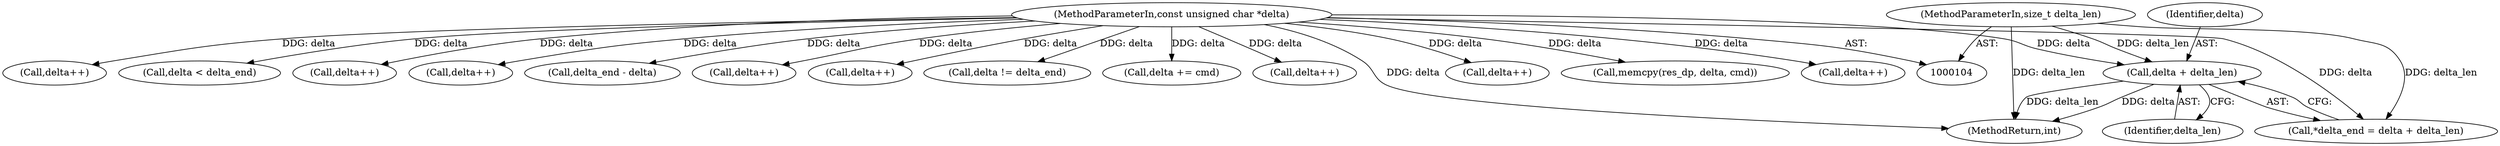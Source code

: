 digraph "0_libgit2_3f461902dc1072acb8b7607ee65d0a0458ffac2a@pointer" {
"1000115" [label="(Call,delta + delta_len)"];
"1000109" [label="(MethodParameterIn,const unsigned char *delta)"];
"1000110" [label="(MethodParameterIn,size_t delta_len)"];
"1000109" [label="(MethodParameterIn,const unsigned char *delta)"];
"1000117" [label="(Identifier,delta_len)"];
"1000331" [label="(Call,memcpy(res_dp, delta, cmd))"];
"1000116" [label="(Identifier,delta)"];
"1000263" [label="(Call,delta++)"];
"1000231" [label="(Call,delta++)"];
"1000191" [label="(Call,delta < delta_end)"];
"1000110" [label="(MethodParameterIn,size_t delta_len)"];
"1000253" [label="(Call,delta++)"];
"1000374" [label="(MethodReturn,int)"];
"1000221" [label="(Call,delta++)"];
"1000323" [label="(Call,delta_end - delta)"];
"1000273" [label="(Call,delta++)"];
"1000284" [label="(Call,delta++)"];
"1000349" [label="(Call,delta != delta_end)"];
"1000335" [label="(Call,delta += cmd)"];
"1000242" [label="(Call,delta++)"];
"1000113" [label="(Call,*delta_end = delta + delta_len)"];
"1000199" [label="(Call,delta++)"];
"1000115" [label="(Call,delta + delta_len)"];
"1000115" -> "1000113"  [label="AST: "];
"1000115" -> "1000117"  [label="CFG: "];
"1000116" -> "1000115"  [label="AST: "];
"1000117" -> "1000115"  [label="AST: "];
"1000113" -> "1000115"  [label="CFG: "];
"1000115" -> "1000374"  [label="DDG: delta_len"];
"1000115" -> "1000374"  [label="DDG: delta"];
"1000109" -> "1000115"  [label="DDG: delta"];
"1000110" -> "1000115"  [label="DDG: delta_len"];
"1000109" -> "1000104"  [label="AST: "];
"1000109" -> "1000374"  [label="DDG: delta"];
"1000109" -> "1000113"  [label="DDG: delta"];
"1000109" -> "1000191"  [label="DDG: delta"];
"1000109" -> "1000199"  [label="DDG: delta"];
"1000109" -> "1000221"  [label="DDG: delta"];
"1000109" -> "1000231"  [label="DDG: delta"];
"1000109" -> "1000242"  [label="DDG: delta"];
"1000109" -> "1000253"  [label="DDG: delta"];
"1000109" -> "1000263"  [label="DDG: delta"];
"1000109" -> "1000273"  [label="DDG: delta"];
"1000109" -> "1000284"  [label="DDG: delta"];
"1000109" -> "1000323"  [label="DDG: delta"];
"1000109" -> "1000331"  [label="DDG: delta"];
"1000109" -> "1000335"  [label="DDG: delta"];
"1000109" -> "1000349"  [label="DDG: delta"];
"1000110" -> "1000104"  [label="AST: "];
"1000110" -> "1000374"  [label="DDG: delta_len"];
"1000110" -> "1000113"  [label="DDG: delta_len"];
}
